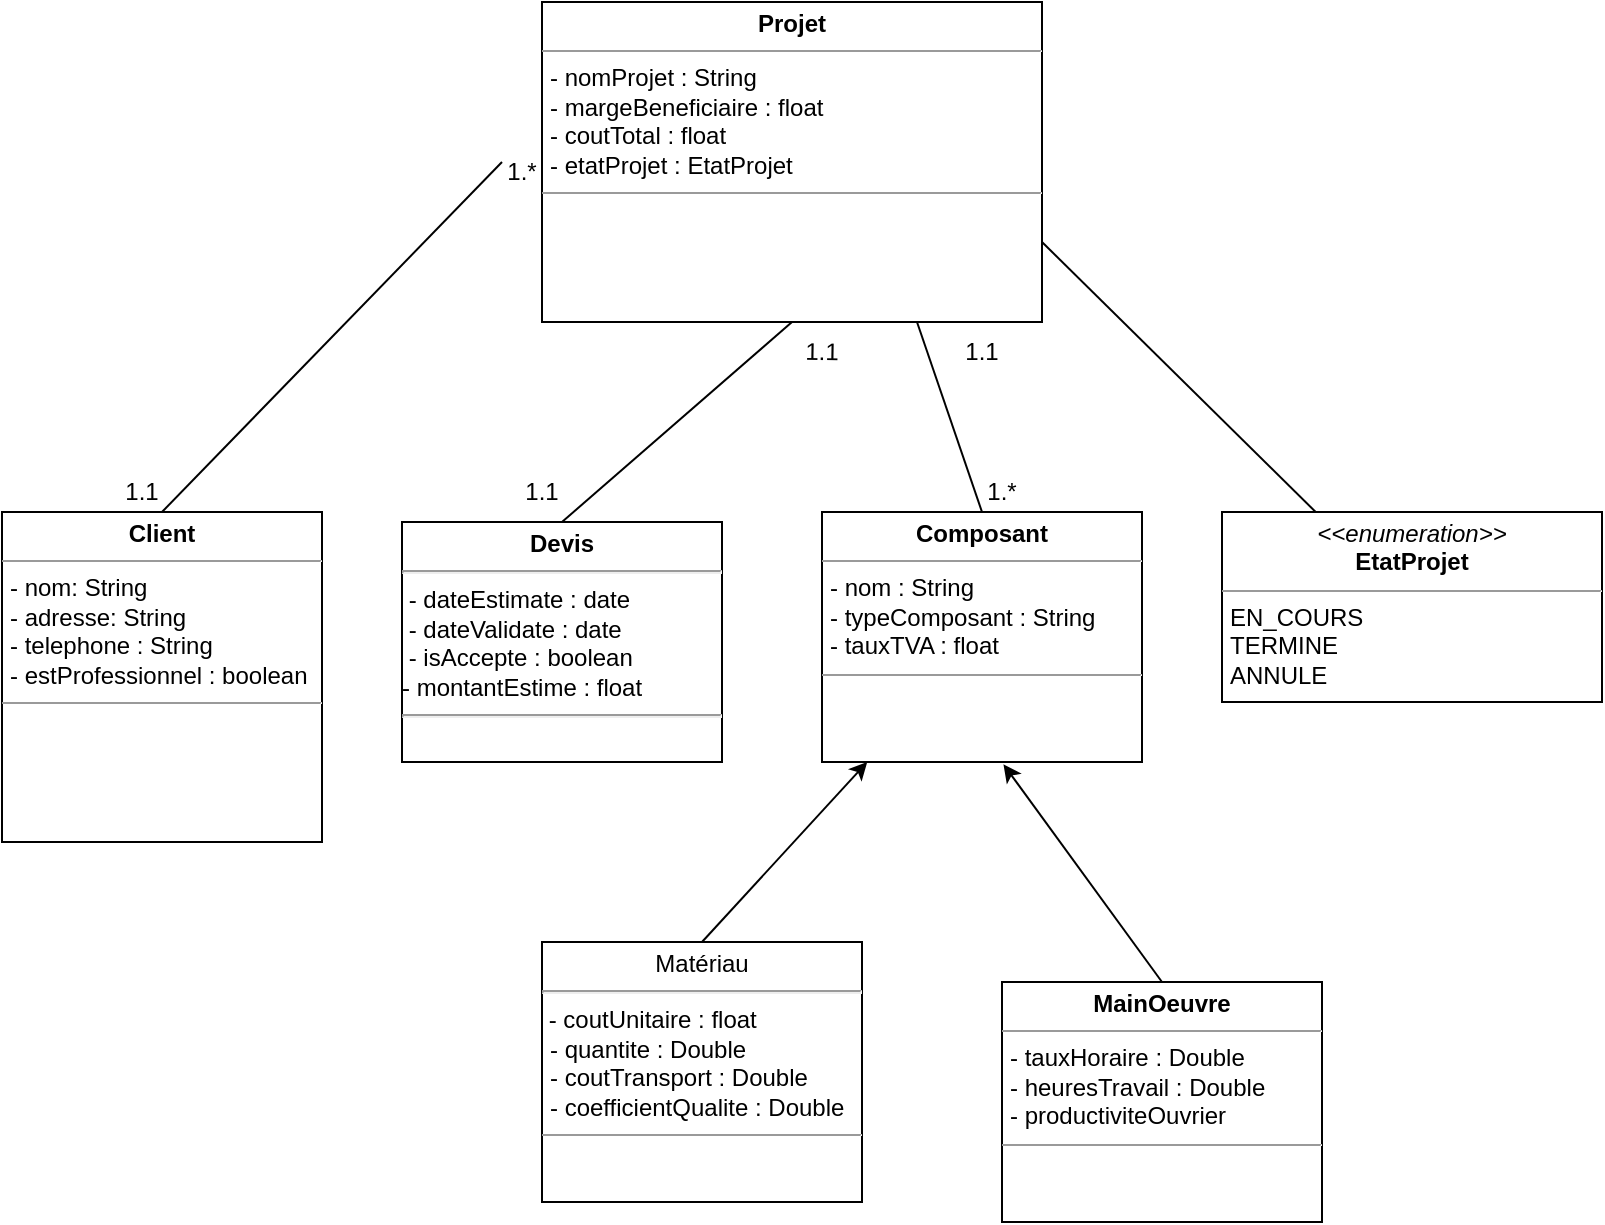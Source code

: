 <mxfile version="20.5.3" type="embed"><diagram id="4j6IUzsgExgtnUEqNyxQ" name="Page-1"><mxGraphModel dx="1595" dy="642" grid="1" gridSize="10" guides="1" tooltips="1" connect="1" arrows="1" fold="1" page="1" pageScale="1" pageWidth="850" pageHeight="1100" math="0" shadow="0"><root><mxCell id="0"/><mxCell id="1" parent="0"/><mxCell id="27" style="edgeStyle=none;rounded=0;orthogonalLoop=1;jettySize=auto;html=1;exitX=0.25;exitY=1;exitDx=0;exitDy=0;" parent="1" source="6" edge="1"><mxGeometry relative="1" as="geometry"><mxPoint x="387.083" y="135" as="targetPoint"/></mxGeometry></mxCell><mxCell id="6" value="&lt;p style=&quot;margin:0px;margin-top:4px;text-align:center;&quot;&gt;&lt;b&gt;Projet&lt;/b&gt;&lt;/p&gt;&lt;hr size=&quot;1&quot;&gt;&lt;p style=&quot;margin:0px;margin-left:4px;&quot;&gt;- nomProjet : String&lt;/p&gt;&lt;p style=&quot;margin:0px;margin-left:4px;&quot;&gt;-&amp;nbsp;margeBeneficiaire : float&lt;/p&gt;&lt;p style=&quot;margin:0px;margin-left:4px;&quot;&gt;-&amp;nbsp;coutTotal : float&lt;/p&gt;&lt;p style=&quot;margin:0px;margin-left:4px;&quot;&gt;-&amp;nbsp;etatProjet : EtatProjet&lt;/p&gt;&lt;hr size=&quot;1&quot;&gt;&lt;p style=&quot;margin:0px;margin-left:4px;&quot;&gt;&lt;br&gt;&lt;/p&gt;" style="verticalAlign=top;align=left;overflow=fill;fontSize=12;fontFamily=Helvetica;html=1;" parent="1" vertex="1"><mxGeometry x="300" y="10" width="250" height="160" as="geometry"/></mxCell><mxCell id="9" value="&lt;p style=&quot;margin:0px;margin-top:4px;text-align:center;&quot;&gt;&lt;b&gt;Client&lt;/b&gt;&lt;/p&gt;&lt;hr size=&quot;1&quot;&gt;&lt;p style=&quot;margin:0px;margin-left:4px;&quot;&gt;- nom: String&lt;/p&gt;&lt;p style=&quot;margin:0px;margin-left:4px;&quot;&gt;-&amp;nbsp;adresse: String&lt;/p&gt;&lt;p style=&quot;margin:0px;margin-left:4px;&quot;&gt;-&amp;nbsp;telephone : String&lt;/p&gt;&lt;p style=&quot;margin:0px;margin-left:4px;&quot;&gt;-&amp;nbsp;estProfessionnel : boolean&lt;/p&gt;&lt;hr size=&quot;1&quot;&gt;&lt;p style=&quot;margin: 0px 0px 0px 4px;&quot;&gt;&lt;br&gt;&lt;/p&gt;" style="verticalAlign=top;align=left;overflow=fill;fontSize=12;fontFamily=Helvetica;html=1;" parent="1" vertex="1"><mxGeometry x="30" y="265" width="160" height="165" as="geometry"/></mxCell><mxCell id="10" value="&lt;p style=&quot;margin:0px;margin-top:4px;text-align:center;&quot;&gt;&lt;b&gt;Devis&lt;/b&gt;&lt;/p&gt;&lt;hr&gt;&amp;nbsp;- dateEstimate : date&lt;br&gt;&amp;nbsp;- dateValidate : date&lt;br&gt;&amp;nbsp;- isAccepte : boolean&lt;br&gt;- montantEstime : float&lt;br&gt;&lt;hr&gt;" style="verticalAlign=top;align=left;overflow=fill;fontSize=12;fontFamily=Helvetica;html=1;" parent="1" vertex="1"><mxGeometry x="230" y="270" width="160" height="120" as="geometry"/></mxCell><mxCell id="11" value="&lt;p style=&quot;margin:0px;margin-top:4px;text-align:center;&quot;&gt;&lt;b&gt;Composant&lt;/b&gt;&lt;/p&gt;&lt;hr size=&quot;1&quot;&gt;&lt;p style=&quot;margin:0px;margin-left:4px;&quot;&gt;- nom : String&lt;/p&gt;&lt;p style=&quot;margin:0px;margin-left:4px;&quot;&gt;- typeComposant : String&lt;/p&gt;&lt;p style=&quot;margin:0px;margin-left:4px;&quot;&gt;- tauxTVA : float&lt;/p&gt;&lt;hr size=&quot;1&quot;&gt;&lt;p style=&quot;margin: 0px 0px 0px 4px;&quot;&gt;&lt;br&gt;&lt;/p&gt;" style="verticalAlign=top;align=left;overflow=fill;fontSize=12;fontFamily=Helvetica;html=1;" parent="1" vertex="1"><mxGeometry x="440" y="265" width="160" height="125" as="geometry"/></mxCell><mxCell id="16" value="&lt;p style=&quot;margin:0px;margin-top:4px;text-align:center;&quot;&gt;&lt;i&gt;&amp;lt;&amp;lt;enumeration&amp;gt;&amp;gt;&lt;/i&gt;&lt;br&gt;&lt;b&gt;EtatProjet&lt;/b&gt;&lt;/p&gt;&lt;hr size=&quot;1&quot;&gt;&lt;p style=&quot;margin:0px;margin-left:4px;&quot;&gt;EN_COURS&lt;br&gt;TERMINE&lt;/p&gt;&lt;p style=&quot;margin:0px;margin-left:4px;&quot;&gt;ANNULE&lt;/p&gt;" style="verticalAlign=top;align=left;overflow=fill;fontSize=12;fontFamily=Helvetica;html=1;" parent="1" vertex="1"><mxGeometry x="640" y="265" width="190" height="95" as="geometry"/></mxCell><mxCell id="17" value="&lt;p style=&quot;margin:0px;margin-top:4px;text-align:center;&quot;&gt;Matériau&lt;/p&gt;&lt;hr&gt;&lt;p style=&quot;margin: 4px 0px 0px;&quot;&gt;&lt;span style=&quot;background-color: initial;&quot;&gt;&amp;nbsp;- coutUnitaire : float&lt;/span&gt;&lt;/p&gt;&lt;p style=&quot;margin:0px;margin-left:4px;&quot;&gt;- quantite : Double&lt;/p&gt;&lt;p style=&quot;margin:0px;margin-left:4px;&quot;&gt;- coutTransport : Double&lt;/p&gt;&lt;p style=&quot;margin:0px;margin-left:4px;&quot;&gt;- coefficientQualite : Double&lt;/p&gt;&lt;hr size=&quot;1&quot;&gt;&lt;p style=&quot;margin:0px;margin-left:4px;&quot;&gt;&lt;br&gt;&lt;/p&gt;" style="verticalAlign=top;align=left;overflow=fill;fontSize=12;fontFamily=Helvetica;html=1;" parent="1" vertex="1"><mxGeometry x="300" y="480" width="160" height="130" as="geometry"/></mxCell><mxCell id="32" style="edgeStyle=none;rounded=0;orthogonalLoop=1;jettySize=auto;html=1;exitX=0.5;exitY=0;exitDx=0;exitDy=0;entryX=0.567;entryY=1.009;entryDx=0;entryDy=0;entryPerimeter=0;" parent="1" source="19" target="11" edge="1"><mxGeometry relative="1" as="geometry"/></mxCell><mxCell id="19" value="&lt;p style=&quot;margin:0px;margin-top:4px;text-align:center;&quot;&gt;&lt;b&gt;MainOeuvre&lt;/b&gt;&lt;/p&gt;&lt;hr size=&quot;1&quot;&gt;&lt;p style=&quot;margin:0px;margin-left:4px;&quot;&gt;- tauxHoraire : Double&lt;/p&gt;&lt;p style=&quot;margin:0px;margin-left:4px;&quot;&gt;- heuresTravail : Double&lt;/p&gt;&lt;p style=&quot;margin:0px;margin-left:4px;&quot;&gt;- productiviteOuvrier&lt;/p&gt;&lt;hr size=&quot;1&quot;&gt;&lt;p style=&quot;margin:0px;margin-left:4px;&quot;&gt;&lt;br&gt;&lt;/p&gt;" style="verticalAlign=top;align=left;overflow=fill;fontSize=12;fontFamily=Helvetica;html=1;" parent="1" vertex="1"><mxGeometry x="530" y="500" width="160" height="120" as="geometry"/></mxCell><mxCell id="28" value="" style="endArrow=none;html=1;rounded=0;exitX=0.5;exitY=0;exitDx=0;exitDy=0;entryX=0.5;entryY=1;entryDx=0;entryDy=0;" parent="1" source="10" target="6" edge="1"><mxGeometry width="50" height="50" relative="1" as="geometry"><mxPoint x="120" y="275" as="sourcePoint"/><mxPoint x="320" y="115" as="targetPoint"/></mxGeometry></mxCell><mxCell id="29" value="" style="endArrow=none;html=1;rounded=0;exitX=0.5;exitY=0;exitDx=0;exitDy=0;entryX=0.75;entryY=1;entryDx=0;entryDy=0;" parent="1" source="11" target="6" edge="1"><mxGeometry width="50" height="50" relative="1" as="geometry"><mxPoint x="320" y="280" as="sourcePoint"/><mxPoint x="445" y="180" as="targetPoint"/></mxGeometry></mxCell><mxCell id="30" value="" style="endArrow=none;html=1;rounded=0;entryX=1;entryY=0.75;entryDx=0;entryDy=0;" parent="1" source="16" target="6" edge="1"><mxGeometry width="50" height="50" relative="1" as="geometry"><mxPoint x="530" y="275" as="sourcePoint"/><mxPoint x="507.5" y="180" as="targetPoint"/></mxGeometry></mxCell><mxCell id="31" value="" style="endArrow=classic;html=1;rounded=0;exitX=0.5;exitY=0;exitDx=0;exitDy=0;" parent="1" source="17" target="11" edge="1"><mxGeometry width="50" height="50" relative="1" as="geometry"><mxPoint x="430" y="570" as="sourcePoint"/><mxPoint x="480" y="520" as="targetPoint"/></mxGeometry></mxCell><mxCell id="33" value="1.1" style="text;html=1;strokeColor=none;fillColor=none;align=center;verticalAlign=middle;whiteSpace=wrap;rounded=0;rotation=1;" parent="1" vertex="1"><mxGeometry x="410" y="170" width="60" height="30" as="geometry"/></mxCell><mxCell id="34" value="1.1" style="text;html=1;strokeColor=none;fillColor=none;align=center;verticalAlign=middle;whiteSpace=wrap;rounded=0;" parent="1" vertex="1"><mxGeometry x="270" y="240" width="60" height="30" as="geometry"/></mxCell><mxCell id="35" value="1.*" style="text;html=1;strokeColor=none;fillColor=none;align=center;verticalAlign=middle;whiteSpace=wrap;rounded=0;" parent="1" vertex="1"><mxGeometry x="260" y="80" width="60" height="30" as="geometry"/></mxCell><mxCell id="39" value="" style="endArrow=none;html=1;rounded=0;exitX=0.5;exitY=0;exitDx=0;exitDy=0;" parent="1" source="9" edge="1"><mxGeometry width="50" height="50" relative="1" as="geometry"><mxPoint x="320" y="280" as="sourcePoint"/><mxPoint x="280" y="90" as="targetPoint"/></mxGeometry></mxCell><mxCell id="40" value="1.1" style="text;html=1;strokeColor=none;fillColor=none;align=center;verticalAlign=middle;whiteSpace=wrap;rounded=0;" parent="1" vertex="1"><mxGeometry x="70" y="240" width="60" height="30" as="geometry"/></mxCell><mxCell id="41" value="1.1" style="text;html=1;strokeColor=none;fillColor=none;align=center;verticalAlign=middle;whiteSpace=wrap;rounded=0;" parent="1" vertex="1"><mxGeometry x="490" y="170" width="60" height="30" as="geometry"/></mxCell><mxCell id="42" value="1.*" style="text;html=1;strokeColor=none;fillColor=none;align=center;verticalAlign=middle;whiteSpace=wrap;rounded=0;" parent="1" vertex="1"><mxGeometry x="500" y="240" width="60" height="30" as="geometry"/></mxCell></root></mxGraphModel></diagram></mxfile>
